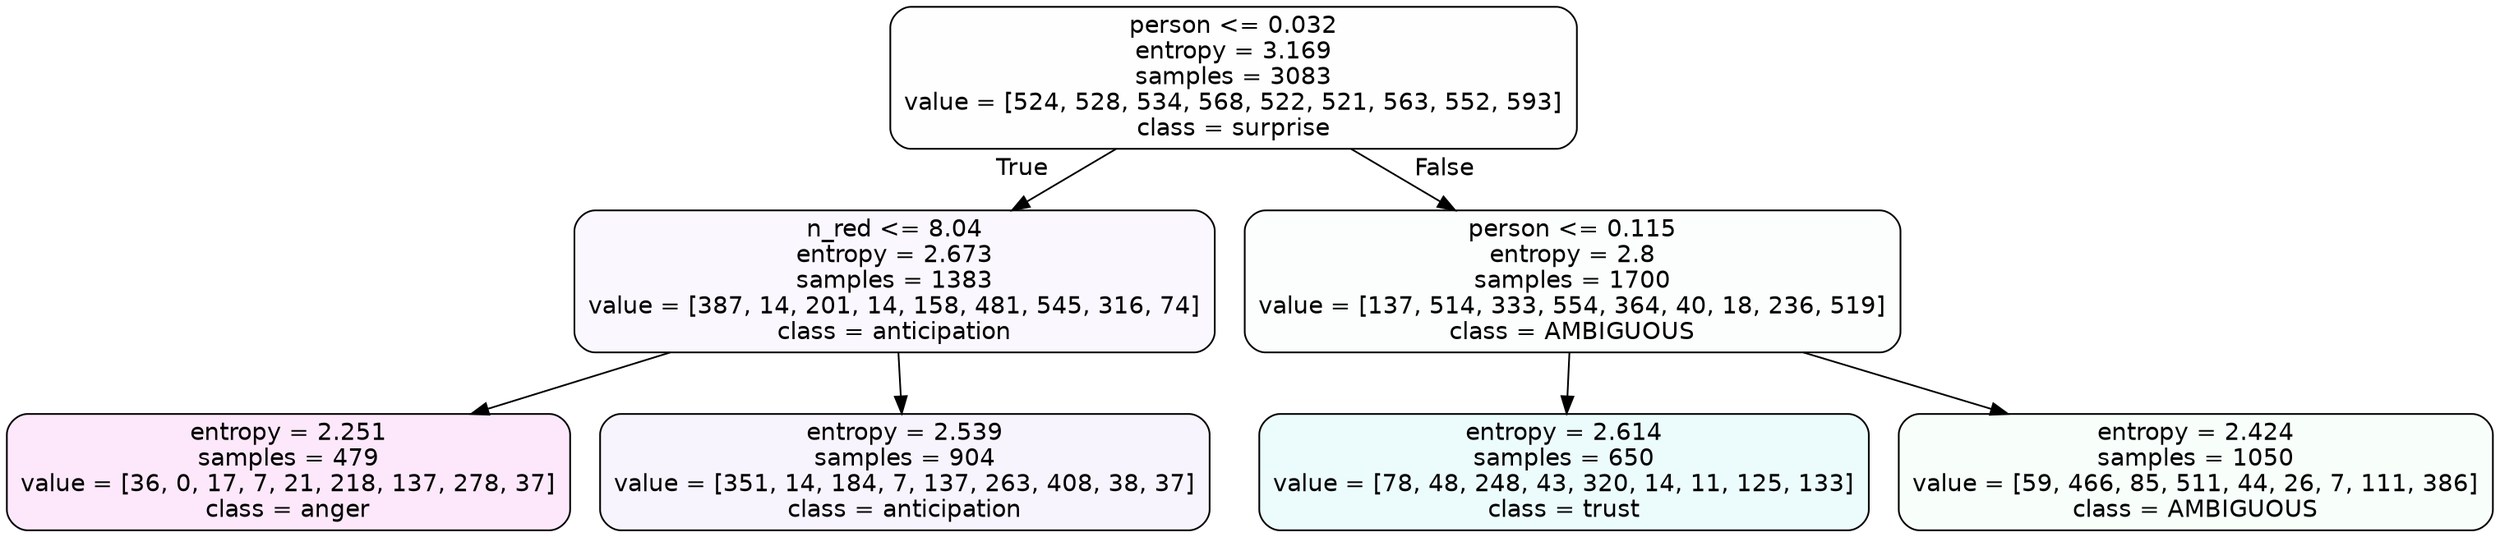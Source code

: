 digraph Tree {
node [shape=box, style="filled, rounded", color="black", fontname=helvetica] ;
edge [fontname=helvetica] ;
0 [label="person <= 0.032\nentropy = 3.169\nsamples = 3083\nvalue = [524, 528, 534, 568, 522, 521, 563, 552, 593]\nclass = surprise", fillcolor="#e5396401"] ;
1 [label="n_red <= 8.04\nentropy = 2.673\nsamples = 1383\nvalue = [387, 14, 201, 14, 158, 481, 545, 316, 74]\nclass = anticipation", fillcolor="#8139e50a"] ;
0 -> 1 [labeldistance=2.5, labelangle=45, headlabel="True"] ;
2 [label="entropy = 2.251\nsamples = 479\nvalue = [36, 0, 17, 7, 21, 218, 137, 278, 37]\nclass = anger", fillcolor="#e539d71d"] ;
1 -> 2 ;
3 [label="entropy = 2.539\nsamples = 904\nvalue = [351, 14, 184, 7, 137, 263, 408, 38, 37]\nclass = anticipation", fillcolor="#8139e50d"] ;
1 -> 3 ;
4 [label="person <= 0.115\nentropy = 2.8\nsamples = 1700\nvalue = [137, 514, 333, 554, 364, 40, 18, 236, 519]\nclass = AMBIGUOUS", fillcolor="#39e58104"] ;
0 -> 4 [labeldistance=2.5, labelangle=-45, headlabel="False"] ;
5 [label="entropy = 2.614\nsamples = 650\nvalue = [78, 48, 248, 43, 320, 14, 11, 125, 133]\nclass = trust", fillcolor="#39d7e518"] ;
4 -> 5 ;
6 [label="entropy = 2.424\nsamples = 1050\nvalue = [59, 466, 85, 511, 44, 26, 7, 111, 386]\nclass = AMBIGUOUS", fillcolor="#39e58109"] ;
4 -> 6 ;
}